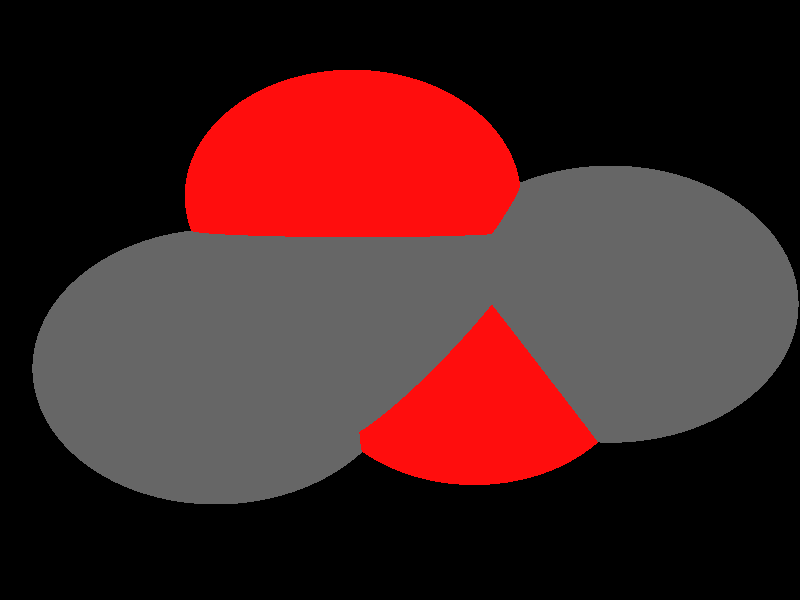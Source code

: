 global_settings {
	ambient_light rgb <0.200000002980232, 0.200000002980232, 0.200000002980232>
	max_trace_level 15
}

background { color rgb <0,0,0> }

camera {
	perspective
	location <1.45996190638319, 0.419140241174423, 10.1433348661343>
	angle 40
	up <0.781066854934998, 0.6085930619643, -0.139817928216909>
	right <0.616027964747661, -0.787616604372401, 0.0130242529821638> * 1
	direction <-0.102196451850374, -0.0963045660693537, -0.990091569393149> }

light_source {
	<29.8306325697195, -2.81577438322225, 23.5830144911481>
	color rgb <1, 1, 1>
	fade_distance 52.2535134070253
	fade_power 0
	spotlight
	area_light <20, 0, 0>, <0, 0, 20>, 20, 20
	circular
	orient
	point_at <-29.8306325697195, 2.81577438322225, -23.5830144911481>
}

light_source {
	<0.073839023766463, 26.3346249936323, -15.763258220824>
	color rgb <0.300000011920929, 0.300000011920929, 0.300000011920929> shadowless
	fade_distance 52.2535134070253
	fade_power 0
	parallel
	point_at <-0.073839023766463, -26.3346249936323, 15.763258220824>
}

#default {
	finish {ambient 0.5 diffuse 1 specular 0.2 roughness .01 metallic 1}
}

union {
cylinder {
	<0.168730216803309, -0.216392167041505, 0.00533743135254676>, 	<-0.544635847996636, 0.0119451127140006, 0.00202177451230618>, 0.075
	pigment { rgbt <0.400000005960464, 0.400000005960464, 0.400000005960464, 0> }
}
cylinder {
	<-0.544635847996636, 0.0119451127140006, 0.00202177451230618>, 	<-1.25800191279658, 0.240282392469506, -0.0012938823279344>, 0.075
	pigment { rgbt <0.400000005960464, 0.400000005960464, 0.400000005960464, 0> }
}
cylinder {
	<0.237694842298128, -0.305271131769999, 0.00614987159670161>, 	<0.742059258149724, 0.0860724350828241, 0.0048058009516385>, 0.075
	pigment { rgbt <0.400000005960464, 0.400000005960464, 0.400000005960464, 0> }
}
cylinder {
	<0.0997655913084898, -0.12751320231301, 0.0045249911083919>, 	<0.604130007160086, 0.263830364539814, 0.0031809204633288>, 0.075
	pigment { rgbt <0.400000005960464, 0.400000005960464, 0.400000005960464, 0> }
}
cylinder {
	<0.742059258149724, 0.0860724350828241, 0.0048058009516385>, 	<1.20376024963389, 0.444312840528203, 0.00357542321295008>, 0.075
	pigment { rgbt <1, 0.0500000007450581, 0.0500000007450581, 0> }
}
cylinder {
	<0.604130007160086, 0.263830364539814, 0.0031809204633288>, 	<1.06583099864425, 0.622070769985192, 0.00195054272464038>, 0.075
	pigment { rgbt <1, 0.0500000007450581, 0.0500000007450581, 0> }
}
cylinder {
	<0.168730216803309, -0.216392167041505, 0.00533743135254676>, 	<0.196503418936342, -0.923443809929563, 0.0102585554265442>, 0.075
	pigment { rgbt <0.400000005960464, 0.400000005960464, 0.400000005960464, 0> }
}
cylinder {
	<0.196503418936342, -0.923443809929563, 0.0102585554265442>, 	<0.222157170516059, -1.57653836898683, 0.0148041347905147>, 0.075
	pigment { rgbt <1, 0.0500000007450581, 0.0500000007450581, 0> }
}
cylinder {
	<1.54945021225497, -2.10351025942068, 0.0228645293059784>, 	<0.860709581384765, -1.83006126145655, 0.0186819403606088>, 0.075
	pigment { rgbt <0.400000005960464, 0.400000005960464, 0.400000005960464, 0> }
}
cylinder {
	<0.860709581384765, -1.83006126145655, 0.0186819403606088>, 	<0.222157170516059, -1.57653836898683, 0.0148041347905147>, 0.075
	pigment { rgbt <1, 0.0500000007450581, 0.0500000007450581, 0> }
}
sphere {
	<0.168730216803309, -0.216392167041505, 0.00533743135254676>, 0.4104
	pigment { rgbt <0.400000005960464, 0.400000005960464, 0.400000005960464,0> }
}
sphere {
	<-1.25800191279658, 0.240282392469506, -0.0012938823279344>, 0.4104
	pigment { rgbt <0.400000005960464, 0.400000005960464, 0.400000005960464,0> }
}
sphere {
	<1.13479562413907, 0.533191805256698, 0.00276298296879523>, 0.3564
	pigment { rgbt <1, 0.0500000007450581, 0.0500000007450581,0> }
}
sphere {
	<0.222157170516059, -1.57653836898683, 0.0148041347905147>, 0.3564
	pigment { rgbt <1, 0.0500000007450581, 0.0500000007450581,0> }
}
sphere {
	<1.54945021225497, -2.10351025942068, 0.0228645293059784>, 0.4104
	pigment { rgbt <0.400000005960464, 0.400000005960464, 0.400000005960464,0> }
}
}
merge {
}
union {
}
merge {
sphere {
	<0.168730216803309, -0.216392167041505, 0.00533743135254676>, 1.69983
	pigment { rgbt <0, 0, 0,0> }
}
sphere {
	<-1.25800191279658, 0.240282392469506, -0.0012938823279344>, 1.69983
	pigment { rgbt <0, 0, 0,0> }
}
sphere {
	<1.13479562413907, 0.533191805256698, 0.00276298296879523>, 1.519848
	pigment { rgbt <0, 0, 0,0> }
}
sphere {
	<0.222157170516059, -1.57653836898683, 0.0148041347905147>, 1.519848
	pigment { rgbt <0, 0, 0,0> }
}
sphere {
	<1.54945021225497, -2.10351025942068, 0.0228645293059784>, 1.69983
	pigment { rgbt <0, 0, 0,0> }
}
sphere {
	<0.168730216803309, -0.216392167041505, 0.00533743135254676>, 1.7
	pigment { rgbt <0.400000005960464, 0.400000005960464, 0.400000005960464,0.350000023841858> }
}
sphere {
	<-1.25800191279658, 0.240282392469506, -0.0012938823279344>, 1.7
	pigment { rgbt <0.400000005960464, 0.400000005960464, 0.400000005960464,0.350000023841858> }
}
sphere {
	<1.13479562413907, 0.533191805256698, 0.00276298296879523>, 1.52
	pigment { rgbt <1, 0.0500000007450581, 0.0500000007450581,0.350000023841858> }
}
sphere {
	<0.222157170516059, -1.57653836898683, 0.0148041347905147>, 1.52
	pigment { rgbt <1, 0.0500000007450581, 0.0500000007450581,0.350000023841858> }
}
sphere {
	<1.54945021225497, -2.10351025942068, 0.0228645293059784>, 1.7
	pigment { rgbt <0.400000005960464, 0.400000005960464, 0.400000005960464,0.350000023841858> }
}
}

